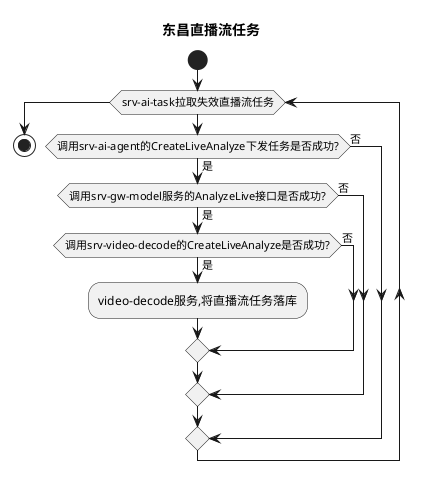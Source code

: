 @startuml

title 东昌直播流任务

start
while (srv-ai-task拉取失效直播流任务)

    if (调用srv-ai-agent的CreateLiveAnalyze下发任务是否成功?) then (是)
        if (调用srv-gw-model服务的AnalyzeLive接口是否成功?) then (是)
            if (调用srv-video-decode的CreateLiveAnalyze是否成功?) then (是)
                :video-decode服务,将直播流任务落库;
            else (否)
            endif
        else (否)
        endif
    else (否)
    endif

endwhile
stop
@enduml